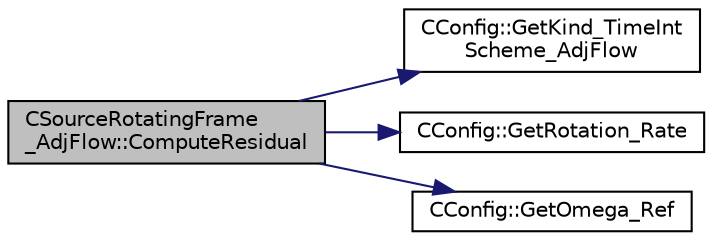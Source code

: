 digraph "CSourceRotatingFrame_AdjFlow::ComputeResidual"
{
  edge [fontname="Helvetica",fontsize="10",labelfontname="Helvetica",labelfontsize="10"];
  node [fontname="Helvetica",fontsize="10",shape=record];
  rankdir="LR";
  Node4 [label="CSourceRotatingFrame\l_AdjFlow::ComputeResidual",height=0.2,width=0.4,color="black", fillcolor="grey75", style="filled", fontcolor="black"];
  Node4 -> Node5 [color="midnightblue",fontsize="10",style="solid",fontname="Helvetica"];
  Node5 [label="CConfig::GetKind_TimeInt\lScheme_AdjFlow",height=0.2,width=0.4,color="black", fillcolor="white", style="filled",URL="$class_c_config.html#ab9d0e23db2d8f044b0b09915e92ef003",tooltip="Get the kind of integration scheme (explicit or implicit) for the adjoint flow equations. "];
  Node4 -> Node6 [color="midnightblue",fontsize="10",style="solid",fontname="Helvetica"];
  Node6 [label="CConfig::GetRotation_Rate",height=0.2,width=0.4,color="black", fillcolor="white", style="filled",URL="$class_c_config.html#a6b8381fdd464a0f1074ab5e54d1b2572",tooltip="Get the rotation rate of the mesh. "];
  Node4 -> Node7 [color="midnightblue",fontsize="10",style="solid",fontname="Helvetica"];
  Node7 [label="CConfig::GetOmega_Ref",height=0.2,width=0.4,color="black", fillcolor="white", style="filled",URL="$class_c_config.html#a75bb1f8aa4d15be6690dd6cc5ab581a7",tooltip="Get the value of the reference angular velocity for non-dimensionalization. "];
}
